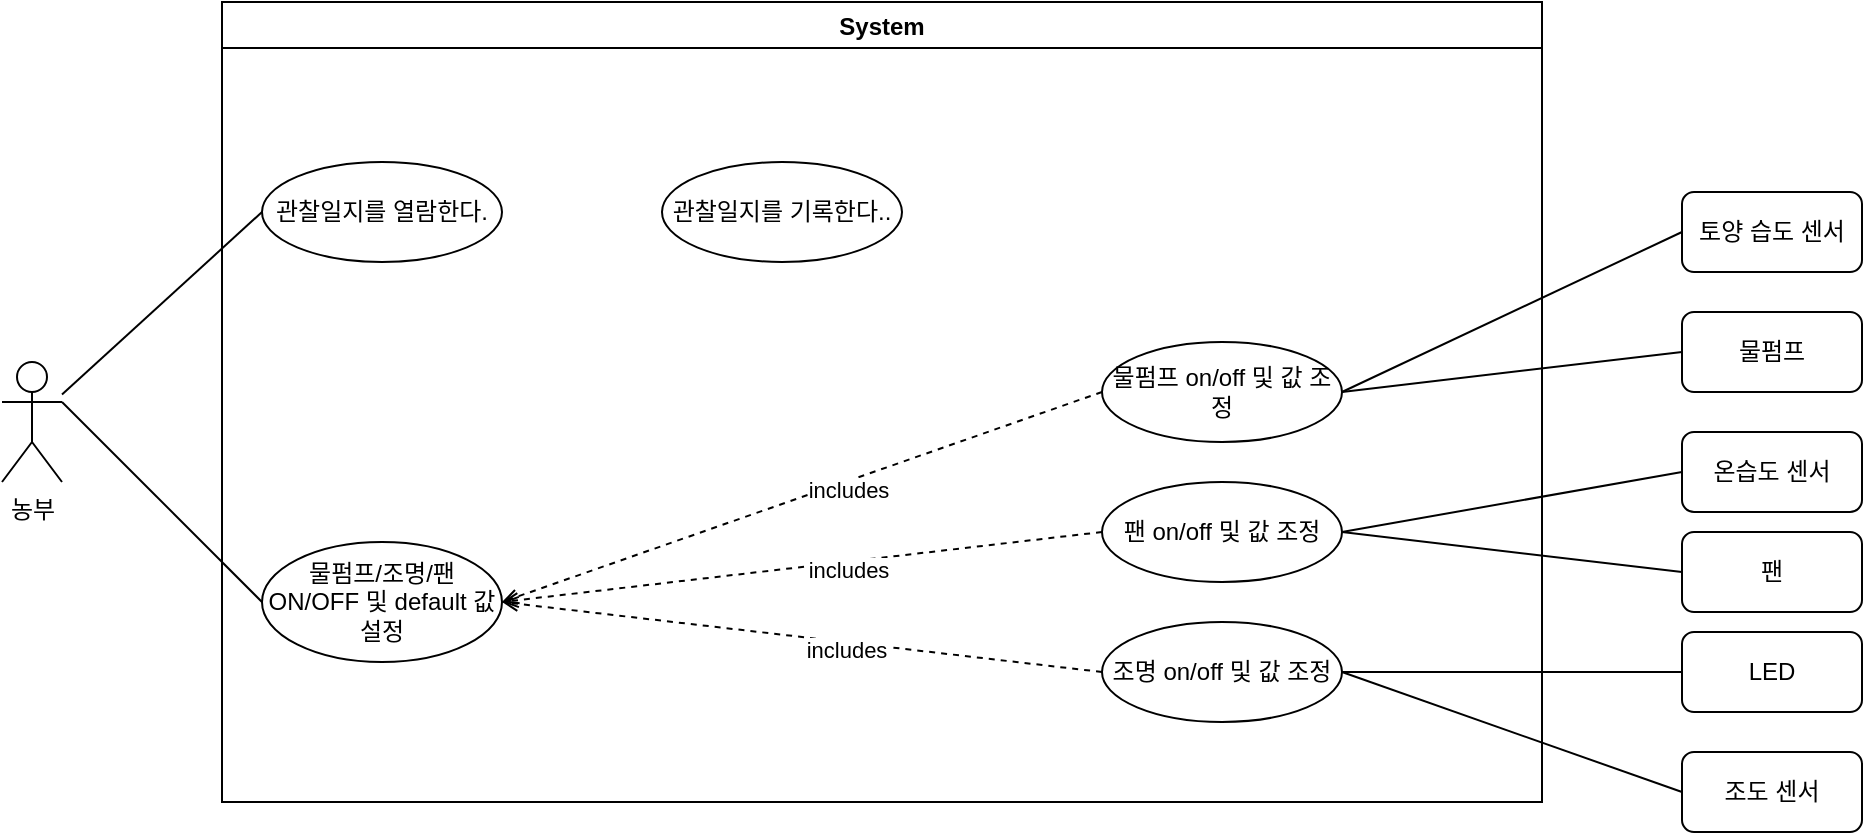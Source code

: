 <mxfile version="20.4.0" type="github">
  <diagram id="NCL2p-JWgOGxsxKp1H8N" name="페이지-1">
    <mxGraphModel dx="1283" dy="687" grid="1" gridSize="10" guides="1" tooltips="1" connect="1" arrows="1" fold="1" page="1" pageScale="1" pageWidth="827" pageHeight="1169" math="0" shadow="0">
      <root>
        <mxCell id="0" />
        <mxCell id="1" parent="0" />
        <mxCell id="VMQcNs2NsHs9lcobG29F-1" value="농부" style="shape=umlActor;verticalLabelPosition=bottom;verticalAlign=top;html=1;outlineConnect=0;" parent="1" vertex="1">
          <mxGeometry x="120" y="350" width="30" height="60" as="geometry" />
        </mxCell>
        <mxCell id="VMQcNs2NsHs9lcobG29F-6" value="온습도 센서" style="rounded=1;whiteSpace=wrap;html=1;" parent="1" vertex="1">
          <mxGeometry x="960" y="385" width="90" height="40" as="geometry" />
        </mxCell>
        <mxCell id="7xkepa5mnOWRhtYiWadu-17" value="" style="endArrow=none;html=1;rounded=0;entryX=0;entryY=0.5;entryDx=0;entryDy=0;endFill=0;startArrow=none;startFill=0;" parent="1" source="VMQcNs2NsHs9lcobG29F-1" target="VMQcNs2NsHs9lcobG29F-11" edge="1">
          <mxGeometry width="50" height="50" relative="1" as="geometry">
            <mxPoint x="400" y="480" as="sourcePoint" />
            <mxPoint x="450" y="430" as="targetPoint" />
          </mxGeometry>
        </mxCell>
        <mxCell id="7xkepa5mnOWRhtYiWadu-18" value="" style="endArrow=none;html=1;rounded=0;entryX=0;entryY=0.5;entryDx=0;entryDy=0;exitX=1;exitY=0.333;exitDx=0;exitDy=0;exitPerimeter=0;startArrow=none;startFill=0;endFill=0;" parent="1" source="VMQcNs2NsHs9lcobG29F-1" edge="1" target="Q8g0ZSMfcJW7LGg8qXzG-11">
          <mxGeometry width="50" height="50" relative="1" as="geometry">
            <mxPoint x="150" y="345.796" as="sourcePoint" />
            <mxPoint x="250" y="372.5" as="targetPoint" />
          </mxGeometry>
        </mxCell>
        <mxCell id="gYhQfILOeX3ABxQb6qOJ-9" value="System" style="swimlane;" parent="1" vertex="1">
          <mxGeometry x="230" y="170" width="660" height="400" as="geometry" />
        </mxCell>
        <mxCell id="VMQcNs2NsHs9lcobG29F-11" value="관찰일지를 열람한다." style="ellipse;whiteSpace=wrap;html=1;" parent="gYhQfILOeX3ABxQb6qOJ-9" vertex="1">
          <mxGeometry x="20" y="80" width="120" height="50" as="geometry" />
        </mxCell>
        <mxCell id="Q8g0ZSMfcJW7LGg8qXzG-8" value="물펌프 on/off 및 값 조정" style="ellipse;whiteSpace=wrap;html=1;" parent="gYhQfILOeX3ABxQb6qOJ-9" vertex="1">
          <mxGeometry x="440" y="170" width="120" height="50" as="geometry" />
        </mxCell>
        <mxCell id="Q8g0ZSMfcJW7LGg8qXzG-10" value="조명 on/off 및 값 조정" style="ellipse;whiteSpace=wrap;html=1;" parent="gYhQfILOeX3ABxQb6qOJ-9" vertex="1">
          <mxGeometry x="440" y="310" width="120" height="50" as="geometry" />
        </mxCell>
        <mxCell id="Q8g0ZSMfcJW7LGg8qXzG-9" value="팬 on/off 및 값 조정" style="ellipse;whiteSpace=wrap;html=1;" parent="gYhQfILOeX3ABxQb6qOJ-9" vertex="1">
          <mxGeometry x="440" y="240" width="120" height="50" as="geometry" />
        </mxCell>
        <mxCell id="Q8g0ZSMfcJW7LGg8qXzG-11" value="물펌프/조명/팬 ON/OFF 및 default 값 설정" style="ellipse;whiteSpace=wrap;html=1;" parent="gYhQfILOeX3ABxQb6qOJ-9" vertex="1">
          <mxGeometry x="20" y="270" width="120" height="60" as="geometry" />
        </mxCell>
        <mxCell id="Q8g0ZSMfcJW7LGg8qXzG-22" value="" style="endArrow=open;dashed=1;html=1;rounded=0;entryX=1;entryY=0.5;entryDx=0;entryDy=0;endFill=0;exitX=0;exitY=0.5;exitDx=0;exitDy=0;" parent="gYhQfILOeX3ABxQb6qOJ-9" source="Q8g0ZSMfcJW7LGg8qXzG-9" target="Q8g0ZSMfcJW7LGg8qXzG-11" edge="1">
          <mxGeometry width="50" height="50" relative="1" as="geometry">
            <mxPoint x="310" y="150" as="sourcePoint" />
            <mxPoint x="190" y="160" as="targetPoint" />
          </mxGeometry>
        </mxCell>
        <mxCell id="Q8g0ZSMfcJW7LGg8qXzG-23" value="includes" style="edgeLabel;html=1;align=center;verticalAlign=middle;resizable=0;points=[];" parent="Q8g0ZSMfcJW7LGg8qXzG-22" vertex="1" connectable="0">
          <mxGeometry x="-0.145" y="4" relative="1" as="geometry">
            <mxPoint as="offset" />
          </mxGeometry>
        </mxCell>
        <mxCell id="pRRUhXzyRBsDFOCAXH3B-1" value="" style="endArrow=open;dashed=1;html=1;rounded=0;entryX=1;entryY=0.5;entryDx=0;entryDy=0;endFill=0;exitX=0;exitY=0.5;exitDx=0;exitDy=0;" edge="1" parent="gYhQfILOeX3ABxQb6qOJ-9" source="Q8g0ZSMfcJW7LGg8qXzG-8" target="Q8g0ZSMfcJW7LGg8qXzG-11">
          <mxGeometry width="50" height="50" relative="1" as="geometry">
            <mxPoint x="250" y="266.25" as="sourcePoint" />
            <mxPoint x="150" y="220" as="targetPoint" />
          </mxGeometry>
        </mxCell>
        <mxCell id="pRRUhXzyRBsDFOCAXH3B-2" value="includes" style="edgeLabel;html=1;align=center;verticalAlign=middle;resizable=0;points=[];" vertex="1" connectable="0" parent="pRRUhXzyRBsDFOCAXH3B-1">
          <mxGeometry x="-0.145" y="4" relative="1" as="geometry">
            <mxPoint as="offset" />
          </mxGeometry>
        </mxCell>
        <mxCell id="pRRUhXzyRBsDFOCAXH3B-3" value="" style="endArrow=open;dashed=1;html=1;rounded=0;entryX=1;entryY=0.5;entryDx=0;entryDy=0;endFill=0;exitX=0;exitY=0.5;exitDx=0;exitDy=0;" edge="1" parent="gYhQfILOeX3ABxQb6qOJ-9" source="Q8g0ZSMfcJW7LGg8qXzG-10" target="Q8g0ZSMfcJW7LGg8qXzG-11">
          <mxGeometry width="50" height="50" relative="1" as="geometry">
            <mxPoint x="250" y="266.25" as="sourcePoint" />
            <mxPoint x="150" y="220" as="targetPoint" />
          </mxGeometry>
        </mxCell>
        <mxCell id="pRRUhXzyRBsDFOCAXH3B-4" value="includes" style="edgeLabel;html=1;align=center;verticalAlign=middle;resizable=0;points=[];" vertex="1" connectable="0" parent="pRRUhXzyRBsDFOCAXH3B-3">
          <mxGeometry x="-0.145" y="4" relative="1" as="geometry">
            <mxPoint as="offset" />
          </mxGeometry>
        </mxCell>
        <mxCell id="pRRUhXzyRBsDFOCAXH3B-6" value="관찰일지를 기록한다.." style="ellipse;whiteSpace=wrap;html=1;" vertex="1" parent="gYhQfILOeX3ABxQb6qOJ-9">
          <mxGeometry x="220" y="80" width="120" height="50" as="geometry" />
        </mxCell>
        <mxCell id="Q8g0ZSMfcJW7LGg8qXzG-1" value="토양 습도 센서" style="rounded=1;whiteSpace=wrap;html=1;" parent="1" vertex="1">
          <mxGeometry x="960" y="265" width="90" height="40" as="geometry" />
        </mxCell>
        <mxCell id="Q8g0ZSMfcJW7LGg8qXzG-2" value="조도 센서" style="rounded=1;whiteSpace=wrap;html=1;" parent="1" vertex="1">
          <mxGeometry x="960" y="545" width="90" height="40" as="geometry" />
        </mxCell>
        <mxCell id="Q8g0ZSMfcJW7LGg8qXzG-3" value="팬" style="rounded=1;whiteSpace=wrap;html=1;" parent="1" vertex="1">
          <mxGeometry x="960" y="435" width="90" height="40" as="geometry" />
        </mxCell>
        <mxCell id="Q8g0ZSMfcJW7LGg8qXzG-4" value="LED" style="rounded=1;whiteSpace=wrap;html=1;" parent="1" vertex="1">
          <mxGeometry x="960" y="485" width="90" height="40" as="geometry" />
        </mxCell>
        <mxCell id="Q8g0ZSMfcJW7LGg8qXzG-5" value="물펌프" style="rounded=1;whiteSpace=wrap;html=1;" parent="1" vertex="1">
          <mxGeometry x="960" y="325" width="90" height="40" as="geometry" />
        </mxCell>
        <mxCell id="Q8g0ZSMfcJW7LGg8qXzG-18" value="" style="endArrow=none;html=1;rounded=0;entryX=0;entryY=0.5;entryDx=0;entryDy=0;exitX=1;exitY=0.5;exitDx=0;exitDy=0;" parent="1" source="Q8g0ZSMfcJW7LGg8qXzG-9" target="VMQcNs2NsHs9lcobG29F-6" edge="1">
          <mxGeometry width="50" height="50" relative="1" as="geometry">
            <mxPoint x="650" y="390" as="sourcePoint" />
            <mxPoint x="700" y="340" as="targetPoint" />
          </mxGeometry>
        </mxCell>
        <mxCell id="Q8g0ZSMfcJW7LGg8qXzG-17" value="" style="endArrow=none;html=1;rounded=0;entryX=0;entryY=0.5;entryDx=0;entryDy=0;exitX=1;exitY=0.5;exitDx=0;exitDy=0;" parent="1" target="Q8g0ZSMfcJW7LGg8qXzG-1" edge="1" source="Q8g0ZSMfcJW7LGg8qXzG-8">
          <mxGeometry width="50" height="50" relative="1" as="geometry">
            <mxPoint x="650" y="290" as="sourcePoint" />
            <mxPoint x="700" y="240" as="targetPoint" />
            <Array as="points" />
          </mxGeometry>
        </mxCell>
        <mxCell id="Q8g0ZSMfcJW7LGg8qXzG-14" value="" style="endArrow=none;html=1;rounded=0;entryX=0;entryY=0.5;entryDx=0;entryDy=0;exitX=1;exitY=0.5;exitDx=0;exitDy=0;" parent="1" target="Q8g0ZSMfcJW7LGg8qXzG-5" edge="1" source="Q8g0ZSMfcJW7LGg8qXzG-8">
          <mxGeometry width="50" height="50" relative="1" as="geometry">
            <mxPoint x="650" y="290" as="sourcePoint" />
            <mxPoint x="700" y="240" as="targetPoint" />
          </mxGeometry>
        </mxCell>
        <mxCell id="Q8g0ZSMfcJW7LGg8qXzG-16" value="" style="endArrow=none;html=1;rounded=0;entryX=0;entryY=0.5;entryDx=0;entryDy=0;exitX=1;exitY=0.5;exitDx=0;exitDy=0;" parent="1" target="Q8g0ZSMfcJW7LGg8qXzG-3" edge="1" source="Q8g0ZSMfcJW7LGg8qXzG-9">
          <mxGeometry width="50" height="50" relative="1" as="geometry">
            <mxPoint x="650" y="390" as="sourcePoint" />
            <mxPoint x="700" y="340" as="targetPoint" />
          </mxGeometry>
        </mxCell>
        <mxCell id="Q8g0ZSMfcJW7LGg8qXzG-19" value="" style="endArrow=none;html=1;rounded=0;entryX=0;entryY=0.5;entryDx=0;entryDy=0;exitX=1;exitY=0.5;exitDx=0;exitDy=0;" parent="1" target="Q8g0ZSMfcJW7LGg8qXzG-2" edge="1" source="Q8g0ZSMfcJW7LGg8qXzG-10">
          <mxGeometry width="50" height="50" relative="1" as="geometry">
            <mxPoint x="630" y="528" as="sourcePoint" />
            <mxPoint x="700" y="420" as="targetPoint" />
          </mxGeometry>
        </mxCell>
        <mxCell id="Q8g0ZSMfcJW7LGg8qXzG-15" value="" style="endArrow=none;html=1;rounded=0;entryX=0;entryY=0.5;entryDx=0;entryDy=0;exitX=1;exitY=0.5;exitDx=0;exitDy=0;" parent="1" target="Q8g0ZSMfcJW7LGg8qXzG-4" edge="1" source="Q8g0ZSMfcJW7LGg8qXzG-10">
          <mxGeometry width="50" height="50" relative="1" as="geometry">
            <mxPoint x="650" y="470" as="sourcePoint" />
            <mxPoint x="700" y="420" as="targetPoint" />
          </mxGeometry>
        </mxCell>
      </root>
    </mxGraphModel>
  </diagram>
</mxfile>
